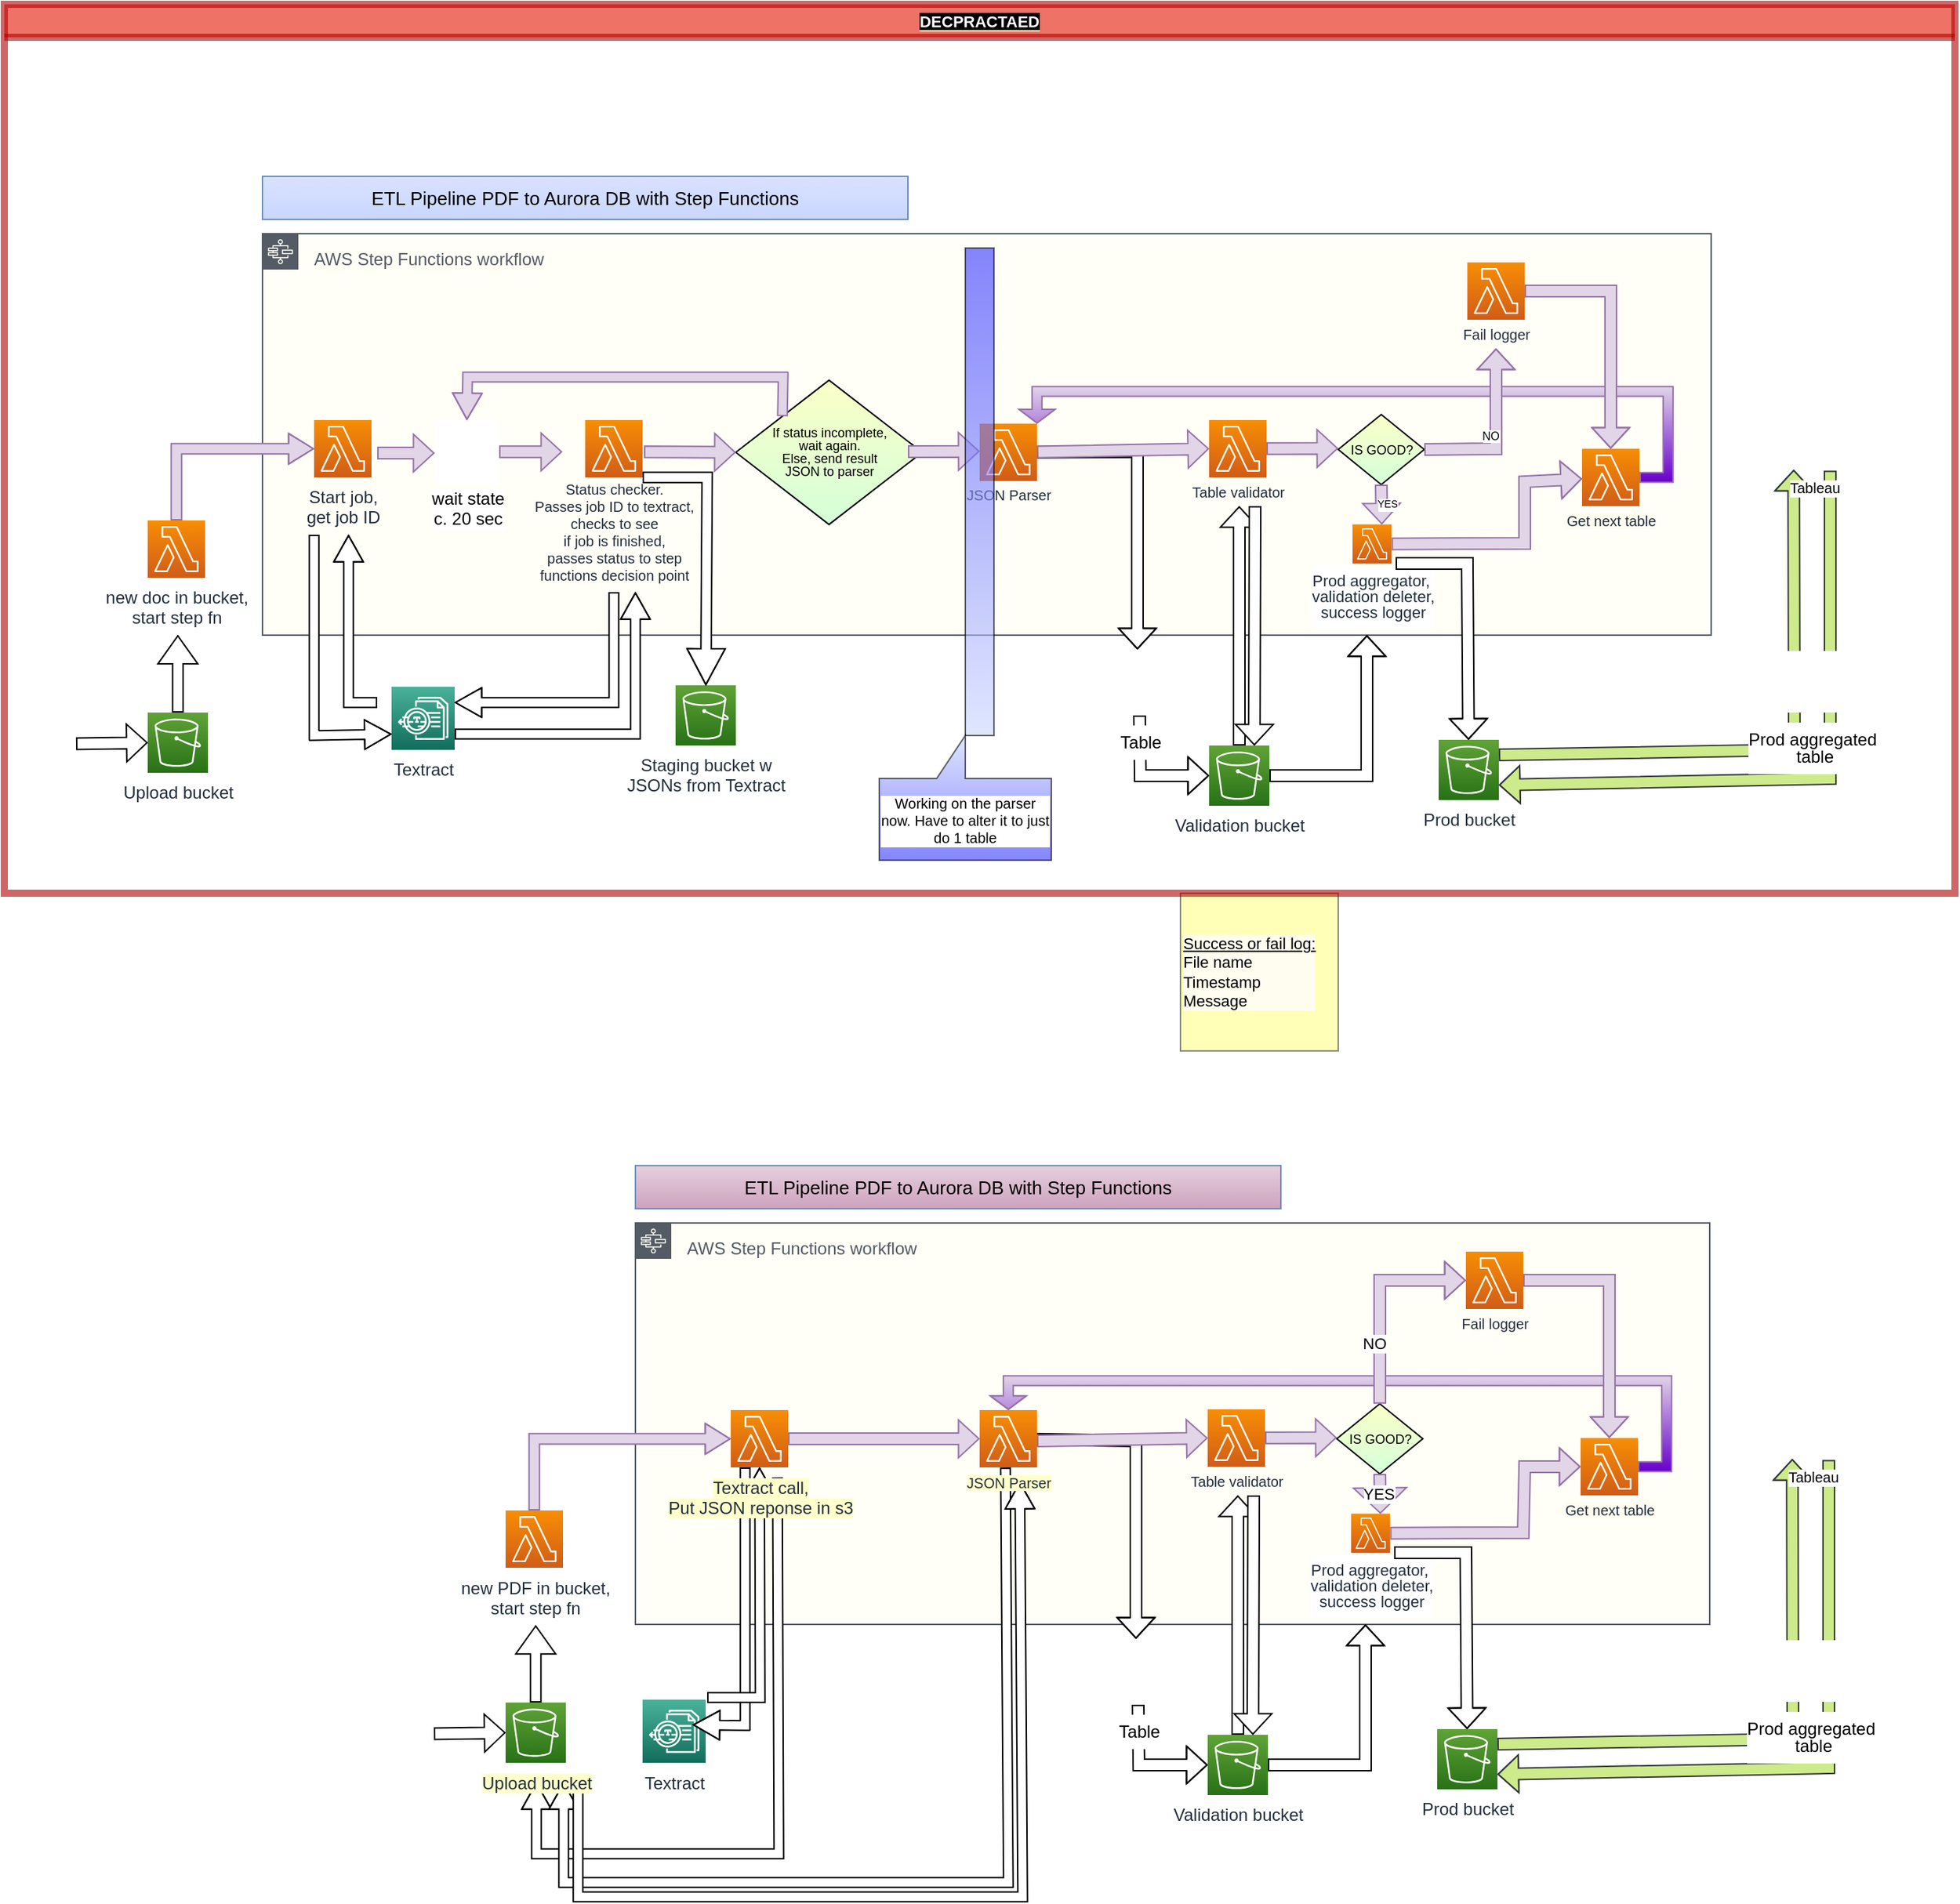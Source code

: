 <mxfile version="20.8.23" type="github">
  <diagram name="Page-1" id="TptWw6vDW5uZPmBL174k">
    <mxGraphModel dx="2688" dy="2278" grid="1" gridSize="10" guides="1" tooltips="1" connect="1" arrows="1" fold="1" page="1" pageScale="1" pageWidth="1100" pageHeight="850" math="0" shadow="0">
      <root>
        <mxCell id="0" />
        <mxCell id="1" parent="0" />
        <mxCell id="qApgE1zXyVd_ZcpVIJfP-34" value="" style="shape=flexArrow;endArrow=classic;html=1;rounded=0;endWidth=17.333;endSize=4.42;width=8;fillColor=#FFFFFF;entryX=0;entryY=0.5;entryDx=0;entryDy=0;entryPerimeter=0;exitX=0.5;exitY=1;exitDx=0;exitDy=0;" edge="1" parent="1" source="qApgE1zXyVd_ZcpVIJfP-31" target="qApgE1zXyVd_ZcpVIJfP-33">
          <mxGeometry width="50" height="50" relative="1" as="geometry">
            <mxPoint x="-370" y="420" as="sourcePoint" />
            <mxPoint x="-290" y="420" as="targetPoint" />
            <Array as="points">
              <mxPoint x="-278" y="408" />
            </Array>
          </mxGeometry>
        </mxCell>
        <mxCell id="N4o3uleHCLSNGaTehgyP-4" value="AWS Step Functions workflow" style="sketch=0;outlineConnect=0;gradientColor=none;html=1;whiteSpace=wrap;fontSize=12;fontStyle=0;shape=mxgraph.aws4.group;grIcon=mxgraph.aws4.group_aws_step_functions_workflow;strokeColor=#545B64;fillColor=#FFFEF7;verticalAlign=top;align=left;spacingLeft=30;fontColor=#545B64;dashed=0;gradientDirection=east;spacing=6;" parent="1" vertex="1">
          <mxGeometry x="-890" y="30" width="1010" height="280" as="geometry" />
        </mxCell>
        <mxCell id="N4o3uleHCLSNGaTehgyP-1" value="" style="shape=image;html=1;verticalAlign=top;verticalLabelPosition=bottom;labelBackgroundColor=#ffffff;imageAspect=0;aspect=fixed;image=https://cdn1.iconfinder.com/data/icons/bootstrap-vol-3/16/filetype-pdf-128.png;imageBackground=#FFFFFF;" parent="1" vertex="1">
          <mxGeometry x="-1060" y="366" width="40" height="40" as="geometry" />
        </mxCell>
        <mxCell id="N4o3uleHCLSNGaTehgyP-2" value="Upload bucket" style="sketch=0;points=[[0,0,0],[0.25,0,0],[0.5,0,0],[0.75,0,0],[1,0,0],[0,1,0],[0.25,1,0],[0.5,1,0],[0.75,1,0],[1,1,0],[0,0.25,0],[0,0.5,0],[0,0.75,0],[1,0.25,0],[1,0.5,0],[1,0.75,0]];outlineConnect=0;fontColor=#232F3E;gradientColor=#60A337;gradientDirection=north;fillColor=#277116;strokeColor=#ffffff;dashed=0;verticalLabelPosition=bottom;verticalAlign=top;align=center;html=1;fontSize=12;fontStyle=0;aspect=fixed;shape=mxgraph.aws4.resourceIcon;resIcon=mxgraph.aws4.s3;" parent="1" vertex="1">
          <mxGeometry x="-970" y="364" width="42" height="42" as="geometry" />
        </mxCell>
        <mxCell id="N4o3uleHCLSNGaTehgyP-3" value="new doc in bucket, &lt;br&gt;start step fn" style="sketch=0;points=[[0,0,0],[0.25,0,0],[0.5,0,0],[0.75,0,0],[1,0,0],[0,1,0],[0.25,1,0],[0.5,1,0],[0.75,1,0],[1,1,0],[0,0.25,0],[0,0.5,0],[0,0.75,0],[1,0.25,0],[1,0.5,0],[1,0.75,0]];outlineConnect=0;fontColor=#232F3E;gradientColor=#F78E04;gradientDirection=north;fillColor=#D05C17;strokeColor=#ffffff;dashed=0;verticalLabelPosition=bottom;verticalAlign=top;align=center;html=1;fontSize=12;fontStyle=0;aspect=fixed;shape=mxgraph.aws4.resourceIcon;resIcon=mxgraph.aws4.lambda;" parent="1" vertex="1">
          <mxGeometry x="-970" y="230" width="40" height="40" as="geometry" />
        </mxCell>
        <mxCell id="N4o3uleHCLSNGaTehgyP-5" value="Start job, &lt;br&gt;get job ID" style="sketch=0;points=[[0,0,0],[0.25,0,0],[0.5,0,0],[0.75,0,0],[1,0,0],[0,1,0],[0.25,1,0],[0.5,1,0],[0.75,1,0],[1,1,0],[0,0.25,0],[0,0.5,0],[0,0.75,0],[1,0.25,0],[1,0.5,0],[1,0.75,0]];outlineConnect=0;fontColor=#232F3E;gradientColor=#F78E04;gradientDirection=north;fillColor=#D05C17;strokeColor=#ffffff;dashed=0;verticalLabelPosition=bottom;verticalAlign=top;align=center;html=1;fontSize=12;fontStyle=0;aspect=fixed;shape=mxgraph.aws4.resourceIcon;resIcon=mxgraph.aws4.lambda;" parent="1" vertex="1">
          <mxGeometry x="-854" y="160" width="40" height="40" as="geometry" />
        </mxCell>
        <mxCell id="N4o3uleHCLSNGaTehgyP-6" value="Textract" style="sketch=0;points=[[0,0,0],[0.25,0,0],[0.5,0,0],[0.75,0,0],[1,0,0],[0,1,0],[0.25,1,0],[0.5,1,0],[0.75,1,0],[1,1,0],[0,0.25,0],[0,0.5,0],[0,0.75,0],[1,0.25,0],[1,0.5,0],[1,0.75,0]];outlineConnect=0;fontColor=#232F3E;gradientColor=#4AB29A;gradientDirection=north;fillColor=#116D5B;strokeColor=#ffffff;dashed=0;verticalLabelPosition=bottom;verticalAlign=top;align=center;html=1;fontSize=12;fontStyle=0;aspect=fixed;shape=mxgraph.aws4.resourceIcon;resIcon=mxgraph.aws4.textract;" parent="1" vertex="1">
          <mxGeometry x="-800" y="346" width="44" height="44" as="geometry" />
        </mxCell>
        <mxCell id="N4o3uleHCLSNGaTehgyP-8" value="" style="shape=flexArrow;endArrow=classic;html=1;rounded=0;width=7.333;endSize=6.186;exitX=0.5;exitY=0;exitDx=0;exitDy=0;exitPerimeter=0;endWidth=19.524;fillColor=#FFFFFF;" parent="1" source="N4o3uleHCLSNGaTehgyP-2" edge="1">
          <mxGeometry width="50" height="50" relative="1" as="geometry">
            <mxPoint x="-870" y="340" as="sourcePoint" />
            <mxPoint x="-949" y="310" as="targetPoint" />
          </mxGeometry>
        </mxCell>
        <mxCell id="N4o3uleHCLSNGaTehgyP-9" value="" style="shape=flexArrow;endArrow=classic;html=1;rounded=0;entryX=0;entryY=0.5;entryDx=0;entryDy=0;entryPerimeter=0;width=7.333;endSize=5.433;endWidth=13.111;fillColor=#e1d5e7;exitX=0.5;exitY=0;exitDx=0;exitDy=0;exitPerimeter=0;strokeColor=#9673a6;" parent="1" target="N4o3uleHCLSNGaTehgyP-5" edge="1" source="N4o3uleHCLSNGaTehgyP-3">
          <mxGeometry width="50" height="50" relative="1" as="geometry">
            <mxPoint x="-900" y="180" as="sourcePoint" />
            <mxPoint x="-910" y="230" as="targetPoint" />
            <Array as="points">
              <mxPoint x="-950" y="180" />
            </Array>
          </mxGeometry>
        </mxCell>
        <mxCell id="N4o3uleHCLSNGaTehgyP-12" value="Status checker.&lt;br&gt;Passes job ID to textract, &lt;br&gt;checks to see &lt;br&gt;if job is finished, &lt;br&gt;passes status to step &lt;br&gt;functions decision point" style="sketch=0;points=[[0,0,0],[0.25,0,0],[0.5,0,0],[0.75,0,0],[1,0,0],[0,1,0],[0.25,1,0],[0.5,1,0],[0.75,1,0],[1,1,0],[0,0.25,0],[0,0.5,0],[0,0.75,0],[1,0.25,0],[1,0.5,0],[1,0.75,0]];outlineConnect=0;fontColor=#232F3E;gradientColor=#F78E04;gradientDirection=north;fillColor=#D05C17;strokeColor=#ffffff;dashed=0;verticalLabelPosition=bottom;verticalAlign=top;align=center;fontSize=10;fontStyle=0;aspect=fixed;shape=mxgraph.aws4.resourceIcon;resIcon=mxgraph.aws4.lambda;html=1;spacing=-2;" parent="1" vertex="1">
          <mxGeometry x="-665" y="160" width="40" height="40" as="geometry" />
        </mxCell>
        <mxCell id="N4o3uleHCLSNGaTehgyP-13" value="wait state &lt;br&gt;c. 20 sec" style="shape=image;html=1;verticalAlign=top;verticalLabelPosition=bottom;labelBackgroundColor=#ffffff;imageAspect=0;aspect=fixed;image=https://cdn3.iconfinder.com/data/icons/webdesigncreative/free_icons_128x128_png/Wall-clock.png;imageBackground=#FFFFFF;spacing=-2;" parent="1" vertex="1">
          <mxGeometry x="-770" y="160" width="45" height="45" as="geometry" />
        </mxCell>
        <mxCell id="N4o3uleHCLSNGaTehgyP-15" value="" style="shape=flexArrow;endArrow=classic;html=1;rounded=0;entryX=0;entryY=0.5;entryDx=0;entryDy=0;entryPerimeter=0;endWidth=17.333;endSize=4.42;width=8;fillColor=#FFFFFF;" parent="1" source="N4o3uleHCLSNGaTehgyP-1" target="N4o3uleHCLSNGaTehgyP-2" edge="1">
          <mxGeometry width="50" height="50" relative="1" as="geometry">
            <mxPoint x="-757" y="356" as="sourcePoint" />
            <mxPoint x="-670" y="356" as="targetPoint" />
          </mxGeometry>
        </mxCell>
        <mxCell id="N4o3uleHCLSNGaTehgyP-17" value="" style="shape=flexArrow;endArrow=classic;html=1;rounded=0;endWidth=17.333;endSize=4.42;width=8;fillColor=#e1d5e7;strokeColor=#9673a6;" parent="1" edge="1">
          <mxGeometry width="50" height="50" relative="1" as="geometry">
            <mxPoint x="-810" y="183" as="sourcePoint" />
            <mxPoint x="-770" y="183" as="targetPoint" />
          </mxGeometry>
        </mxCell>
        <mxCell id="N4o3uleHCLSNGaTehgyP-19" value="" style="shape=flexArrow;endArrow=classic;html=1;rounded=0;entryX=1;entryY=0.25;entryDx=0;entryDy=0;entryPerimeter=0;endWidth=12.889;endSize=5.773;width=6.667;fillColor=#FFFFFF;" parent="1" target="N4o3uleHCLSNGaTehgyP-6" edge="1">
          <mxGeometry width="50" height="50" relative="1" as="geometry">
            <mxPoint x="-645" y="280" as="sourcePoint" />
            <mxPoint x="-666" y="364" as="targetPoint" />
            <Array as="points">
              <mxPoint x="-645" y="357" />
            </Array>
          </mxGeometry>
        </mxCell>
        <mxCell id="N4o3uleHCLSNGaTehgyP-21" value="" style="shape=flexArrow;endArrow=classic;html=1;rounded=0;endWidth=17.333;endSize=4.42;width=8;fillColor=#e1d5e7;strokeColor=#9673a6;" parent="1" edge="1">
          <mxGeometry width="50" height="50" relative="1" as="geometry">
            <mxPoint x="-725" y="182.17" as="sourcePoint" />
            <mxPoint x="-681" y="182.17" as="targetPoint" />
          </mxGeometry>
        </mxCell>
        <mxCell id="N4o3uleHCLSNGaTehgyP-22" value="&lt;p style=&quot;line-height: 100%; font-size: 9px;&quot;&gt;&lt;font style=&quot;font-size: 9px;&quot;&gt;If status incomplete, &lt;br&gt;wait again.&lt;br&gt;Else, send result &lt;br&gt;JSON to parser&lt;br&gt;&lt;/font&gt;&lt;/p&gt;" style="shape=rhombus;html=1;dashed=0;whitespace=wrap;perimeter=rhombusPerimeter;gradientColor=#D4FFD9;fillColor=#FBFFC7;" parent="1" vertex="1">
          <mxGeometry x="-560" y="132.18" width="130" height="100.63" as="geometry" />
        </mxCell>
        <mxCell id="N4o3uleHCLSNGaTehgyP-23" value="" style="shape=flexArrow;endArrow=classic;html=1;rounded=0;endWidth=17.333;endSize=4.42;width=8;entryX=0;entryY=0.5;entryDx=0;entryDy=0;fillColor=#e1d5e7;strokeColor=#9673a6;" parent="1" target="N4o3uleHCLSNGaTehgyP-22" edge="1">
          <mxGeometry width="50" height="50" relative="1" as="geometry">
            <mxPoint x="-624" y="182.17" as="sourcePoint" />
            <mxPoint x="-590" y="182" as="targetPoint" />
          </mxGeometry>
        </mxCell>
        <mxCell id="N4o3uleHCLSNGaTehgyP-24" value="" style="shape=flexArrow;endArrow=classic;html=1;rounded=0;endWidth=12.889;endSize=5.773;width=6.667;fillColor=#FFFFFF;exitX=1;exitY=0.75;exitDx=0;exitDy=0;exitPerimeter=0;" parent="1" source="N4o3uleHCLSNGaTehgyP-6" edge="1">
          <mxGeometry width="50" height="50" relative="1" as="geometry">
            <mxPoint x="-569" y="338" as="sourcePoint" />
            <mxPoint x="-630" y="280" as="targetPoint" />
            <Array as="points">
              <mxPoint x="-630" y="379" />
            </Array>
          </mxGeometry>
        </mxCell>
        <mxCell id="N4o3uleHCLSNGaTehgyP-25" value="" style="shape=flexArrow;endArrow=classic;html=1;rounded=0;endWidth=12.889;endSize=5.773;width=6.667;fillColor=#e1d5e7;exitX=0;exitY=0;exitDx=0;exitDy=0;entryX=0.5;entryY=0;entryDx=0;entryDy=0;strokeColor=#9673a6;" parent="1" source="N4o3uleHCLSNGaTehgyP-22" target="N4o3uleHCLSNGaTehgyP-13" edge="1">
          <mxGeometry width="50" height="50" relative="1" as="geometry">
            <mxPoint x="-746" y="389" as="sourcePoint" />
            <mxPoint x="-620" y="290" as="targetPoint" />
            <Array as="points">
              <mxPoint x="-527" y="130" />
              <mxPoint x="-747" y="130" />
            </Array>
          </mxGeometry>
        </mxCell>
        <mxCell id="qApgE1zXyVd_ZcpVIJfP-2" value="&lt;p style=&quot;line-height: 80%;&quot;&gt;&lt;span style=&quot;font-size: 10px;&quot;&gt;JSON Parser&lt;/span&gt;&lt;/p&gt;" style="sketch=0;points=[[0,0,0],[0.25,0,0],[0.5,0,0],[0.75,0,0],[1,0,0],[0,1,0],[0.25,1,0],[0.5,1,0],[0.75,1,0],[1,1,0],[0,0.25,0],[0,0.5,0],[0,0.75,0],[1,0.25,0],[1,0.5,0],[1,0.75,0]];outlineConnect=0;fontColor=#232F3E;gradientColor=#F78E04;gradientDirection=north;fillColor=#D05C17;strokeColor=#ffffff;dashed=0;verticalLabelPosition=bottom;verticalAlign=top;align=center;html=1;fontSize=12;fontStyle=0;aspect=fixed;shape=mxgraph.aws4.resourceIcon;resIcon=mxgraph.aws4.lambda;spacing=-11;" vertex="1" parent="1">
          <mxGeometry x="-390" y="162.49" width="40" height="40" as="geometry" />
        </mxCell>
        <mxCell id="qApgE1zXyVd_ZcpVIJfP-5" value="Staging bucket w&lt;br&gt;JSONs from Textract" style="sketch=0;points=[[0,0,0],[0.25,0,0],[0.5,0,0],[0.75,0,0],[1,0,0],[0,1,0],[0.25,1,0],[0.5,1,0],[0.75,1,0],[1,1,0],[0,0.25,0],[0,0.5,0],[0,0.75,0],[1,0.25,0],[1,0.5,0],[1,0.75,0]];outlineConnect=0;fontColor=#232F3E;gradientColor=#60A337;gradientDirection=north;fillColor=#277116;strokeColor=#ffffff;dashed=0;verticalLabelPosition=bottom;verticalAlign=top;align=center;html=1;fontSize=12;fontStyle=0;aspect=fixed;shape=mxgraph.aws4.resourceIcon;resIcon=mxgraph.aws4.s3;" vertex="1" parent="1">
          <mxGeometry x="-602" y="345" width="42" height="42" as="geometry" />
        </mxCell>
        <mxCell id="qApgE1zXyVd_ZcpVIJfP-10" value="" style="shape=flexArrow;endArrow=classic;html=1;rounded=0;endWidth=17.333;endSize=4.42;width=8;fillColor=#FFFFFF;" edge="1" parent="1" source="qApgE1zXyVd_ZcpVIJfP-2">
          <mxGeometry width="50" height="50" relative="1" as="geometry">
            <mxPoint x="-260" y="180" as="sourcePoint" />
            <mxPoint x="-280" y="320" as="targetPoint" />
            <Array as="points">
              <mxPoint x="-280" y="182" />
            </Array>
          </mxGeometry>
        </mxCell>
        <mxCell id="qApgE1zXyVd_ZcpVIJfP-13" value="" style="shape=flexArrow;endArrow=classic;html=1;rounded=0;entryX=0;entryY=0.75;entryDx=0;entryDy=0;entryPerimeter=0;endWidth=12.889;endSize=5.773;width=6.667;fillColor=#FFFFFF;" edge="1" parent="1" target="N4o3uleHCLSNGaTehgyP-6">
          <mxGeometry width="50" height="50" relative="1" as="geometry">
            <mxPoint x="-854" y="240" as="sourcePoint" />
            <mxPoint x="-722.5" y="317" as="targetPoint" />
            <Array as="points">
              <mxPoint x="-854" y="380" />
            </Array>
          </mxGeometry>
        </mxCell>
        <mxCell id="qApgE1zXyVd_ZcpVIJfP-14" value="" style="shape=flexArrow;endArrow=classic;html=1;rounded=0;endWidth=12.889;endSize=5.773;width=6.667;fillColor=#FFFFFF;" edge="1" parent="1">
          <mxGeometry width="50" height="50" relative="1" as="geometry">
            <mxPoint x="-810" y="357" as="sourcePoint" />
            <mxPoint x="-830" y="240" as="targetPoint" />
            <Array as="points">
              <mxPoint x="-830" y="357" />
            </Array>
          </mxGeometry>
        </mxCell>
        <mxCell id="qApgE1zXyVd_ZcpVIJfP-15" value="&lt;font style=&quot;font-size: 13px;&quot;&gt;ETL Pipeline PDF to Aurora DB with Step Functions&lt;/font&gt;" style="rounded=0;whiteSpace=wrap;html=1;fontSize=10;fillColor=#D9E2FF;gradientDirection=south;fontFamily=Helvetica;strokeColor=#6c8ebf;align=center;gradientColor=#C9D6FF;" vertex="1" parent="1">
          <mxGeometry x="-890" y="-10" width="450" height="30" as="geometry" />
        </mxCell>
        <mxCell id="qApgE1zXyVd_ZcpVIJfP-16" value="" style="shape=flexArrow;endArrow=classic;html=1;rounded=0;fontFamily=Helvetica;fontSize=13;fillColor=#FFFFFF;exitX=1;exitY=1;exitDx=0;exitDy=0;exitPerimeter=0;endWidth=18.4;endSize=8.008;width=7.2;" edge="1" parent="1" source="N4o3uleHCLSNGaTehgyP-12" target="qApgE1zXyVd_ZcpVIJfP-5">
          <mxGeometry width="50" height="50" relative="1" as="geometry">
            <mxPoint x="-450" y="282.81" as="sourcePoint" />
            <mxPoint x="-400" y="232.81" as="targetPoint" />
            <Array as="points">
              <mxPoint x="-580" y="200" />
            </Array>
          </mxGeometry>
        </mxCell>
        <mxCell id="qApgE1zXyVd_ZcpVIJfP-17" value="" style="shape=flexArrow;endArrow=classic;html=1;rounded=0;endWidth=17.333;endSize=4.42;width=8;fillColor=#e1d5e7;strokeColor=#9673a6;" edge="1" parent="1">
          <mxGeometry width="50" height="50" relative="1" as="geometry">
            <mxPoint x="-440" y="181.96" as="sourcePoint" />
            <mxPoint x="-390" y="181.79" as="targetPoint" />
          </mxGeometry>
        </mxCell>
        <mxCell id="qApgE1zXyVd_ZcpVIJfP-31" value="&lt;p style=&quot;line-height: 0%;&quot;&gt;Table&lt;/p&gt;" style="shape=image;html=1;verticalAlign=top;verticalLabelPosition=bottom;labelBackgroundColor=#ffffff;imageAspect=0;aspect=fixed;image=https://cdn1.iconfinder.com/data/icons/bootstrap-vol-3/16/filetype-csv-128.png;fontFamily=Helvetica;fontSize=12;fillColor=#D9E2FF;gradientColor=#C9D6FF;gradientDirection=south;" vertex="1" parent="1">
          <mxGeometry x="-300" y="323" width="43" height="43" as="geometry" />
        </mxCell>
        <mxCell id="qApgE1zXyVd_ZcpVIJfP-32" value="" style="shape=flexArrow;endArrow=classic;html=1;rounded=0;endWidth=17.333;endSize=4.42;width=8;fillColor=#e1d5e7;entryX=0;entryY=0.5;entryDx=0;entryDy=0;entryPerimeter=0;strokeColor=#9673a6;" edge="1" parent="1" target="qApgE1zXyVd_ZcpVIJfP-35">
          <mxGeometry width="50" height="50" relative="1" as="geometry">
            <mxPoint x="-350" y="182.2" as="sourcePoint" />
            <mxPoint x="-240" y="182" as="targetPoint" />
          </mxGeometry>
        </mxCell>
        <mxCell id="qApgE1zXyVd_ZcpVIJfP-33" value="Validation bucket" style="sketch=0;points=[[0,0,0],[0.25,0,0],[0.5,0,0],[0.75,0,0],[1,0,0],[0,1,0],[0.25,1,0],[0.5,1,0],[0.75,1,0],[1,1,0],[0,0.25,0],[0,0.5,0],[0,0.75,0],[1,0.25,0],[1,0.5,0],[1,0.75,0]];outlineConnect=0;fontColor=#232F3E;gradientColor=#60A337;gradientDirection=north;fillColor=#277116;strokeColor=#ffffff;dashed=0;verticalLabelPosition=bottom;verticalAlign=top;align=center;html=1;fontSize=12;fontStyle=0;aspect=fixed;shape=mxgraph.aws4.resourceIcon;resIcon=mxgraph.aws4.s3;" vertex="1" parent="1">
          <mxGeometry x="-230" y="387" width="42" height="42" as="geometry" />
        </mxCell>
        <mxCell id="qApgE1zXyVd_ZcpVIJfP-35" value="&lt;p style=&quot;line-height: 80%;&quot;&gt;&lt;span style=&quot;font-size: 10px;&quot;&gt;Table validator&lt;/span&gt;&lt;/p&gt;" style="sketch=0;points=[[0,0,0],[0.25,0,0],[0.5,0,0],[0.75,0,0],[1,0,0],[0,1,0],[0.25,1,0],[0.5,1,0],[0.75,1,0],[1,1,0],[0,0.25,0],[0,0.5,0],[0,0.75,0],[1,0.25,0],[1,0.5,0],[1,0.75,0]];outlineConnect=0;fontColor=#232F3E;gradientColor=#F78E04;gradientDirection=north;fillColor=#D05C17;strokeColor=#ffffff;dashed=0;verticalLabelPosition=bottom;verticalAlign=top;align=center;html=1;fontSize=12;fontStyle=0;aspect=fixed;shape=mxgraph.aws4.resourceIcon;resIcon=mxgraph.aws4.lambda;spacing=-11;" vertex="1" parent="1">
          <mxGeometry x="-230" y="160" width="40" height="40" as="geometry" />
        </mxCell>
        <mxCell id="qApgE1zXyVd_ZcpVIJfP-36" value="" style="shape=flexArrow;endArrow=classic;html=1;rounded=0;endWidth=17.333;endSize=4.42;width=8;fillColor=#FFFFFF;exitX=0.5;exitY=0;exitDx=0;exitDy=0;exitPerimeter=0;" edge="1" parent="1" source="qApgE1zXyVd_ZcpVIJfP-33">
          <mxGeometry width="50" height="50" relative="1" as="geometry">
            <mxPoint x="-130" y="360" as="sourcePoint" />
            <mxPoint x="-209" y="220" as="targetPoint" />
          </mxGeometry>
        </mxCell>
        <mxCell id="qApgE1zXyVd_ZcpVIJfP-37" value="&lt;p style=&quot;line-height: 100%; font-size: 9px;&quot;&gt;&lt;font style=&quot;font-size: 9px;&quot;&gt;IS GOOD?&lt;/font&gt;&lt;/p&gt;" style="shape=rhombus;html=1;dashed=0;whitespace=wrap;perimeter=rhombusPerimeter;gradientColor=#D4FFD9;fillColor=#FBFFC7;" vertex="1" parent="1">
          <mxGeometry x="-140" y="156.09" width="60" height="48.91" as="geometry" />
        </mxCell>
        <mxCell id="qApgE1zXyVd_ZcpVIJfP-38" value="" style="shape=flexArrow;endArrow=classic;html=1;rounded=0;endWidth=17.333;endSize=4.42;width=8;fillColor=#e1d5e7;strokeColor=#9673a6;" edge="1" parent="1">
          <mxGeometry width="50" height="50" relative="1" as="geometry">
            <mxPoint x="-190" y="179.88" as="sourcePoint" />
            <mxPoint x="-140" y="179.71" as="targetPoint" />
          </mxGeometry>
        </mxCell>
        <mxCell id="qApgE1zXyVd_ZcpVIJfP-39" value="Prod bucket" style="sketch=0;points=[[0,0,0],[0.25,0,0],[0.5,0,0],[0.75,0,0],[1,0,0],[0,1,0],[0.25,1,0],[0.5,1,0],[0.75,1,0],[1,1,0],[0,0.25,0],[0,0.5,0],[0,0.75,0],[1,0.25,0],[1,0.5,0],[1,0.75,0]];outlineConnect=0;fontColor=#232F3E;gradientColor=#60A337;gradientDirection=north;fillColor=#277116;strokeColor=#ffffff;dashed=0;verticalLabelPosition=bottom;verticalAlign=top;align=center;html=1;fontSize=12;fontStyle=0;aspect=fixed;shape=mxgraph.aws4.resourceIcon;resIcon=mxgraph.aws4.s3;" vertex="1" parent="1">
          <mxGeometry x="-70" y="383" width="42" height="42" as="geometry" />
        </mxCell>
        <mxCell id="qApgE1zXyVd_ZcpVIJfP-45" value="&lt;p style=&quot;line-height: 80%;&quot;&gt;&lt;span style=&quot;font-size: 10px;&quot;&gt;Fail logger&lt;/span&gt;&lt;/p&gt;" style="sketch=0;points=[[0,0,0],[0.25,0,0],[0.5,0,0],[0.75,0,0],[1,0,0],[0,1,0],[0.25,1,0],[0.5,1,0],[0.75,1,0],[1,1,0],[0,0.25,0],[0,0.5,0],[0,0.75,0],[1,0.25,0],[1,0.5,0],[1,0.75,0]];outlineConnect=0;fontColor=#232F3E;gradientColor=#F78E04;gradientDirection=north;fillColor=#D05C17;strokeColor=#ffffff;dashed=0;verticalLabelPosition=bottom;verticalAlign=top;align=center;html=1;fontSize=12;fontStyle=0;aspect=fixed;shape=mxgraph.aws4.resourceIcon;resIcon=mxgraph.aws4.lambda;spacing=-11;" vertex="1" parent="1">
          <mxGeometry x="-50" y="50" width="40" height="40" as="geometry" />
        </mxCell>
        <mxCell id="qApgE1zXyVd_ZcpVIJfP-46" value="" style="shape=flexArrow;endArrow=classic;html=1;rounded=0;endWidth=17.333;endSize=4.42;width=8;fillColor=#FFFFFF;entryX=0.75;entryY=0;entryDx=0;entryDy=0;entryPerimeter=0;" edge="1" parent="1" target="qApgE1zXyVd_ZcpVIJfP-33">
          <mxGeometry width="50" height="50" relative="1" as="geometry">
            <mxPoint x="-198" y="220" as="sourcePoint" />
            <mxPoint x="-170" y="220" as="targetPoint" />
          </mxGeometry>
        </mxCell>
        <mxCell id="qApgE1zXyVd_ZcpVIJfP-48" value="" style="shape=flexArrow;endArrow=classic;html=1;rounded=0;endWidth=17.333;endSize=4.42;width=8;fillColor=#FFFFFF;exitX=1;exitY=0.5;exitDx=0;exitDy=0;exitPerimeter=0;" edge="1" parent="1" source="qApgE1zXyVd_ZcpVIJfP-33">
          <mxGeometry width="50" height="50" relative="1" as="geometry">
            <mxPoint x="-115.79" y="429" as="sourcePoint" />
            <mxPoint x="-120" y="310" as="targetPoint" />
            <Array as="points">
              <mxPoint x="-120" y="408" />
            </Array>
          </mxGeometry>
        </mxCell>
        <mxCell id="qApgE1zXyVd_ZcpVIJfP-43" value="&lt;p style=&quot;line-height: 0%; font-size: 11px;&quot;&gt;&lt;font style=&quot;font-size: 11px;&quot;&gt;Prod aggregator,&amp;nbsp;&lt;/font&gt;&lt;/p&gt;&lt;p style=&quot;line-height: 0%; font-size: 11px;&quot;&gt;&lt;font style=&quot;font-size: 11px;&quot;&gt;validation deleter,&lt;/font&gt;&lt;/p&gt;&lt;p style=&quot;line-height: 0%; font-size: 11px;&quot;&gt;&lt;font style=&quot;font-size: 11px;&quot;&gt;success logger&lt;/font&gt;&lt;/p&gt;" style="sketch=0;points=[[0,0,0],[0.25,0,0],[0.5,0,0],[0.75,0,0],[1,0,0],[0,1,0],[0.25,1,0],[0.5,1,0],[0.75,1,0],[1,1,0],[0,0.25,0],[0,0.5,0],[0,0.75,0],[1,0.25,0],[1,0.5,0],[1,0.75,0]];outlineConnect=0;fontColor=#232F3E;gradientColor=#F78E04;gradientDirection=north;fillColor=#D05C17;strokeColor=#ffffff;dashed=0;verticalLabelPosition=bottom;verticalAlign=top;align=center;html=1;fontSize=12;fontStyle=0;aspect=fixed;shape=mxgraph.aws4.resourceIcon;resIcon=mxgraph.aws4.lambda;spacing=-4;labelBackgroundColor=default;" vertex="1" parent="1">
          <mxGeometry x="-130" y="232.81" width="27.19" height="27.19" as="geometry" />
        </mxCell>
        <mxCell id="qApgE1zXyVd_ZcpVIJfP-53" value="" style="shape=flexArrow;endArrow=classic;html=1;rounded=0;endWidth=17.333;endSize=4.42;width=8;fillColor=#e1d5e7;exitX=0.5;exitY=1;exitDx=0;exitDy=0;entryX=0.75;entryY=0;entryDx=0;entryDy=0;entryPerimeter=0;strokeColor=#9673a6;" edge="1" parent="1" source="qApgE1zXyVd_ZcpVIJfP-37" target="qApgE1zXyVd_ZcpVIJfP-43">
          <mxGeometry width="50" height="50" relative="1" as="geometry">
            <mxPoint x="-60" y="199.88" as="sourcePoint" />
            <mxPoint x="-10" y="199.71" as="targetPoint" />
          </mxGeometry>
        </mxCell>
        <mxCell id="qApgE1zXyVd_ZcpVIJfP-54" value="YES" style="edgeLabel;html=1;align=center;verticalAlign=middle;resizable=0;points=[];fontSize=7;fontFamily=Helvetica;" vertex="1" connectable="0" parent="qApgE1zXyVd_ZcpVIJfP-53">
          <mxGeometry x="-0.011" y="4" relative="1" as="geometry">
            <mxPoint as="offset" />
          </mxGeometry>
        </mxCell>
        <mxCell id="qApgE1zXyVd_ZcpVIJfP-62" value="" style="group;" vertex="1" connectable="0" parent="1">
          <mxGeometry x="-460" y="40" width="120" height="427" as="geometry" />
        </mxCell>
        <mxCell id="qApgE1zXyVd_ZcpVIJfP-57" value="" style="rounded=0;whiteSpace=wrap;html=1;labelBackgroundColor=#FFFFFF;fontFamily=Helvetica;fontSize=5;fillColor=#3333FF;gradientColor=#C9D6FF;gradientDirection=south;opacity=60;direction=east;" vertex="1" parent="qApgE1zXyVd_ZcpVIJfP-62">
          <mxGeometry x="60" width="20" height="340" as="geometry" />
        </mxCell>
        <mxCell id="qApgE1zXyVd_ZcpVIJfP-61" value="&lt;font style=&quot;font-size: 10px;&quot;&gt;Working on the parser now. Have to alter it to just do 1 table&lt;/font&gt;" style="shape=callout;whiteSpace=wrap;html=1;perimeter=calloutPerimeter;labelBackgroundColor=#FFFFFF;fontFamily=Helvetica;fontSize=5;fillColor=#3333FF;gradientColor=#C9D6FF;gradientDirection=south;opacity=60;direction=west;" vertex="1" parent="qApgE1zXyVd_ZcpVIJfP-62">
          <mxGeometry y="340" width="120" height="87" as="geometry" />
        </mxCell>
        <mxCell id="qApgE1zXyVd_ZcpVIJfP-65" value="" style="shape=image;html=1;verticalAlign=top;verticalLabelPosition=bottom;labelBackgroundColor=#ffffff;imageAspect=0;aspect=fixed;image=https://cdn2.iconfinder.com/data/icons/halloween-free-1/64/01_halloween-costume-suit-devil-128.png;fontFamily=Helvetica;fontSize=11;fillColor=#3333FF;gradientColor=#C9D6FF;gradientDirection=south;opacity=60;" vertex="1" parent="1">
          <mxGeometry x="-363.91" y="220" width="23.91" height="23.91" as="geometry" />
        </mxCell>
        <mxCell id="qApgE1zXyVd_ZcpVIJfP-66" value="" style="shape=flexArrow;endArrow=classic;html=1;rounded=0;endWidth=17.333;endSize=4.42;width=8;fillColor=#e1d5e7;strokeColor=#9673a6;" edge="1" parent="1" source="qApgE1zXyVd_ZcpVIJfP-43" target="qApgE1zXyVd_ZcpVIJfP-67">
          <mxGeometry width="50" height="50" relative="1" as="geometry">
            <mxPoint x="-50" y="230.17" as="sourcePoint" />
            <mxPoint y="230" as="targetPoint" />
            <Array as="points">
              <mxPoint x="-10" y="246" />
              <mxPoint x="-10" y="203" />
            </Array>
          </mxGeometry>
        </mxCell>
        <mxCell id="qApgE1zXyVd_ZcpVIJfP-67" value="&lt;p style=&quot;line-height: 80%;&quot;&gt;&lt;span style=&quot;font-size: 10px; background-color: rgb(255, 252, 240);&quot;&gt;Get next table&lt;/span&gt;&lt;/p&gt;" style="sketch=0;points=[[0,0,0],[0.25,0,0],[0.5,0,0],[0.75,0,0],[1,0,0],[0,1,0],[0.25,1,0],[0.5,1,0],[0.75,1,0],[1,1,0],[0,0.25,0],[0,0.5,0],[0,0.75,0],[1,0.25,0],[1,0.5,0],[1,0.75,0]];outlineConnect=0;fontColor=#232F3E;gradientColor=#F78E04;gradientDirection=north;fillColor=#D05C17;strokeColor=#ffffff;dashed=0;verticalLabelPosition=bottom;verticalAlign=top;align=center;html=1;fontSize=12;fontStyle=0;aspect=fixed;shape=mxgraph.aws4.resourceIcon;resIcon=mxgraph.aws4.lambda;spacing=-11;" vertex="1" parent="1">
          <mxGeometry x="30" y="180" width="40" height="40" as="geometry" />
        </mxCell>
        <mxCell id="qApgE1zXyVd_ZcpVIJfP-68" value="" style="shape=flexArrow;endArrow=classic;html=1;rounded=0;endWidth=17.333;endSize=2.829;width=6.857;fillColor=#e1d5e7;strokeColor=#9673a6;exitX=1;exitY=0.5;exitDx=0;exitDy=0;exitPerimeter=0;entryX=1;entryY=0;entryDx=0;entryDy=0;entryPerimeter=0;gradientColor=#6600CC;" edge="1" parent="1" source="qApgE1zXyVd_ZcpVIJfP-67" target="qApgE1zXyVd_ZcpVIJfP-2">
          <mxGeometry width="50" height="50" relative="1" as="geometry">
            <mxPoint x="40" y="211" as="sourcePoint" />
            <mxPoint x="-93" y="256" as="targetPoint" />
            <Array as="points">
              <mxPoint x="90" y="200" />
              <mxPoint x="90" y="140" />
              <mxPoint x="-80" y="140" />
              <mxPoint x="-350" y="140" />
            </Array>
          </mxGeometry>
        </mxCell>
        <mxCell id="qApgE1zXyVd_ZcpVIJfP-55" value="" style="shape=flexArrow;endArrow=classic;html=1;rounded=0;endWidth=17.333;endSize=4.42;width=8;fillColor=#e1d5e7;exitX=1;exitY=0.5;exitDx=0;exitDy=0;strokeColor=#9673a6;" edge="1" parent="1" source="qApgE1zXyVd_ZcpVIJfP-37">
          <mxGeometry width="50" height="50" relative="1" as="geometry">
            <mxPoint x="-70" y="180" as="sourcePoint" />
            <mxPoint x="-30" y="110" as="targetPoint" />
            <Array as="points">
              <mxPoint x="-30" y="180" />
            </Array>
          </mxGeometry>
        </mxCell>
        <mxCell id="qApgE1zXyVd_ZcpVIJfP-56" value="NO" style="edgeLabel;html=1;align=center;verticalAlign=middle;resizable=0;points=[];fontSize=8;fontFamily=Helvetica;" vertex="1" connectable="0" parent="qApgE1zXyVd_ZcpVIJfP-55">
          <mxGeometry x="-0.011" y="4" relative="1" as="geometry">
            <mxPoint as="offset" />
          </mxGeometry>
        </mxCell>
        <mxCell id="qApgE1zXyVd_ZcpVIJfP-42" value="" style="shape=flexArrow;endArrow=classic;html=1;rounded=0;endWidth=17.333;endSize=4.42;width=8;fillColor=#FFFFFF;" edge="1" parent="1" target="qApgE1zXyVd_ZcpVIJfP-39">
          <mxGeometry width="50" height="50" relative="1" as="geometry">
            <mxPoint x="-100" y="260" as="sourcePoint" />
            <mxPoint x="-39.29" y="387" as="targetPoint" />
            <Array as="points">
              <mxPoint x="-50" y="260" />
            </Array>
          </mxGeometry>
        </mxCell>
        <mxCell id="qApgE1zXyVd_ZcpVIJfP-71" value="" style="shape=flexArrow;endArrow=classic;html=1;rounded=0;endWidth=17.333;endSize=4.42;width=8;fillColor=#cdeb8b;exitX=1;exitY=0.25;exitDx=0;exitDy=0;exitPerimeter=0;entryX=0.172;entryY=0.985;entryDx=0;entryDy=0;entryPerimeter=0;strokeColor=#36393d;" edge="1" parent="1" source="qApgE1zXyVd_ZcpVIJfP-39" target="qApgE1zXyVd_ZcpVIJfP-28">
          <mxGeometry width="50" height="50" relative="1" as="geometry">
            <mxPoint x="90" y="358" as="sourcePoint" />
            <mxPoint x="158" y="260" as="targetPoint" />
            <Array as="points">
              <mxPoint x="178" y="390" />
            </Array>
          </mxGeometry>
        </mxCell>
        <mxCell id="qApgE1zXyVd_ZcpVIJfP-72" value="" style="shape=flexArrow;endArrow=classic;html=1;rounded=0;endWidth=17.333;endSize=4.42;width=8;fillColor=#cdeb8b;exitX=0.75;exitY=1;exitDx=0;exitDy=0;entryX=1;entryY=0.75;entryDx=0;entryDy=0;entryPerimeter=0;strokeColor=#36393d;" edge="1" parent="1" source="qApgE1zXyVd_ZcpVIJfP-28" target="qApgE1zXyVd_ZcpVIJfP-39">
          <mxGeometry width="50" height="50" relative="1" as="geometry">
            <mxPoint x="198" y="295.5" as="sourcePoint" />
            <mxPoint x="130" y="393.5" as="targetPoint" />
            <Array as="points">
              <mxPoint x="203" y="410" />
            </Array>
          </mxGeometry>
        </mxCell>
        <mxCell id="qApgE1zXyVd_ZcpVIJfP-28" value="Tableau" style="shape=image;html=1;verticalAlign=top;verticalLabelPosition=bottom;labelBackgroundColor=#ffffff;imageAspect=0;aspect=fixed;image=https://cdn1.iconfinder.com/data/icons/ionicons-fill-vol-2/512/logo-tableau-128.png;fontFamily=Helvetica;fontSize=10;fillColor=#D9E2FF;gradientColor=#C9D6FF;gradientDirection=south;" vertex="1" parent="1">
          <mxGeometry x="170" y="151.25" width="44" height="44" as="geometry" />
        </mxCell>
        <mxCell id="qApgE1zXyVd_ZcpVIJfP-73" value="&lt;p style=&quot;line-height: 0%;&quot;&gt;Prod aggregated&amp;nbsp;&lt;/p&gt;&lt;p style=&quot;line-height: 0%;&quot;&gt;table&lt;/p&gt;" style="shape=image;html=1;verticalAlign=top;verticalLabelPosition=bottom;labelBackgroundColor=#ffffff;imageAspect=0;aspect=fixed;image=https://cdn1.iconfinder.com/data/icons/bootstrap-vol-3/16/filetype-csv-128.png;fontFamily=Helvetica;fontSize=12;fillColor=#D9E2FF;gradientColor=#C9D6FF;gradientDirection=south;imageBackground=default;" vertex="1" parent="1">
          <mxGeometry x="170" y="321" width="43" height="43" as="geometry" />
        </mxCell>
        <mxCell id="qApgE1zXyVd_ZcpVIJfP-77" value="" style="shape=flexArrow;endArrow=classic;html=1;rounded=0;endWidth=17.333;endSize=4.42;width=8;fillColor=#e1d5e7;strokeColor=#9673a6;exitX=1;exitY=0.5;exitDx=0;exitDy=0;exitPerimeter=0;entryX=0.5;entryY=0;entryDx=0;entryDy=0;entryPerimeter=0;" edge="1" parent="1" source="qApgE1zXyVd_ZcpVIJfP-45" target="qApgE1zXyVd_ZcpVIJfP-67">
          <mxGeometry width="50" height="50" relative="1" as="geometry">
            <mxPoint x="-180" y="189.88" as="sourcePoint" />
            <mxPoint x="-130" y="189.71" as="targetPoint" />
            <Array as="points">
              <mxPoint x="50" y="70" />
            </Array>
          </mxGeometry>
        </mxCell>
        <mxCell id="qApgE1zXyVd_ZcpVIJfP-79" value="&lt;u&gt;Success or fail log:&lt;br&gt;&lt;/u&gt;File name&lt;br&gt;Timestamp&lt;br&gt;Message" style="whiteSpace=wrap;html=1;aspect=fixed;labelBackgroundColor=#FFFCF0;fontFamily=Helvetica;fontSize=11;fillColor=#ffff88;gradientDirection=south;opacity=60;strokeColor=#36393d;align=left;" vertex="1" parent="1">
          <mxGeometry x="-250" y="490" width="110" height="110" as="geometry" />
        </mxCell>
        <mxCell id="qApgE1zXyVd_ZcpVIJfP-80" value="" style="shape=flexArrow;endArrow=classic;html=1;rounded=0;endWidth=17.333;endSize=4.42;width=8;fillColor=#FFFFFF;entryX=0;entryY=0.5;entryDx=0;entryDy=0;entryPerimeter=0;exitX=0.5;exitY=1;exitDx=0;exitDy=0;" edge="1" parent="1" source="qApgE1zXyVd_ZcpVIJfP-107" target="qApgE1zXyVd_ZcpVIJfP-109">
          <mxGeometry width="50" height="50" relative="1" as="geometry">
            <mxPoint x="-371" y="1110" as="sourcePoint" />
            <mxPoint x="-291" y="1110" as="targetPoint" />
            <Array as="points">
              <mxPoint x="-279" y="1098" />
            </Array>
          </mxGeometry>
        </mxCell>
        <mxCell id="qApgE1zXyVd_ZcpVIJfP-81" value="AWS Step Functions workflow" style="sketch=0;outlineConnect=0;gradientColor=none;html=1;whiteSpace=wrap;fontSize=12;fontStyle=0;shape=mxgraph.aws4.group;grIcon=mxgraph.aws4.group_aws_step_functions_workflow;strokeColor=#545B64;fillColor=#FFFEF7;verticalAlign=top;align=left;spacingLeft=30;fontColor=#545B64;dashed=0;gradientDirection=east;spacing=6;" vertex="1" parent="1">
          <mxGeometry x="-630" y="720" width="749" height="280" as="geometry" />
        </mxCell>
        <mxCell id="qApgE1zXyVd_ZcpVIJfP-82" value="" style="shape=image;html=1;verticalAlign=top;verticalLabelPosition=bottom;labelBackgroundColor=#ffffff;imageAspect=0;aspect=fixed;image=https://cdn1.iconfinder.com/data/icons/bootstrap-vol-3/16/filetype-pdf-128.png;imageBackground=#FFFFFF;" vertex="1" parent="1">
          <mxGeometry x="-810.5" y="1056.55" width="40" height="40" as="geometry" />
        </mxCell>
        <mxCell id="qApgE1zXyVd_ZcpVIJfP-84" value="new PDF in bucket, &lt;br&gt;start step fn" style="sketch=0;points=[[0,0,0],[0.25,0,0],[0.5,0,0],[0.75,0,0],[1,0,0],[0,1,0],[0.25,1,0],[0.5,1,0],[0.75,1,0],[1,1,0],[0,0.25,0],[0,0.5,0],[0,0.75,0],[1,0.25,0],[1,0.5,0],[1,0.75,0]];outlineConnect=0;fontColor=#232F3E;gradientColor=#F78E04;gradientDirection=north;fillColor=#D05C17;strokeColor=#ffffff;dashed=0;verticalLabelPosition=bottom;verticalAlign=top;align=center;html=1;fontSize=12;fontStyle=0;aspect=fixed;shape=mxgraph.aws4.resourceIcon;resIcon=mxgraph.aws4.lambda;" vertex="1" parent="1">
          <mxGeometry x="-720.5" y="920.55" width="40" height="40" as="geometry" />
        </mxCell>
        <mxCell id="qApgE1zXyVd_ZcpVIJfP-86" value="Textract" style="sketch=0;points=[[0,0,0],[0.25,0,0],[0.5,0,0],[0.75,0,0],[1,0,0],[0,1,0],[0.25,1,0],[0.5,1,0],[0.75,1,0],[1,1,0],[0,0.25,0],[0,0.5,0],[0,0.75,0],[1,0.25,0],[1,0.5,0],[1,0.75,0]];outlineConnect=0;fontColor=#232F3E;gradientColor=#4AB29A;gradientDirection=north;fillColor=#116D5B;strokeColor=#ffffff;dashed=0;verticalLabelPosition=bottom;verticalAlign=top;align=center;html=1;fontSize=12;fontStyle=0;aspect=fixed;shape=mxgraph.aws4.resourceIcon;resIcon=mxgraph.aws4.textract;" vertex="1" parent="1">
          <mxGeometry x="-625" y="1052.55" width="44" height="44" as="geometry" />
        </mxCell>
        <mxCell id="qApgE1zXyVd_ZcpVIJfP-87" value="" style="shape=flexArrow;endArrow=classic;html=1;rounded=0;width=7.333;endSize=6.186;exitX=0.5;exitY=0;exitDx=0;exitDy=0;exitPerimeter=0;endWidth=19.524;fillColor=#FFFFFF;" edge="1" parent="1" source="qApgE1zXyVd_ZcpVIJfP-83">
          <mxGeometry width="50" height="50" relative="1" as="geometry">
            <mxPoint x="-620.5" y="1030.55" as="sourcePoint" />
            <mxPoint x="-699.5" y="1000.55" as="targetPoint" />
          </mxGeometry>
        </mxCell>
        <mxCell id="qApgE1zXyVd_ZcpVIJfP-88" value="" style="shape=flexArrow;endArrow=classic;html=1;rounded=0;entryX=0;entryY=0.5;entryDx=0;entryDy=0;entryPerimeter=0;width=7.333;endSize=5.433;endWidth=13.111;fillColor=#e1d5e7;exitX=0.5;exitY=0;exitDx=0;exitDy=0;exitPerimeter=0;strokeColor=#9673a6;" edge="1" parent="1" source="qApgE1zXyVd_ZcpVIJfP-84" target="qApgE1zXyVd_ZcpVIJfP-85">
          <mxGeometry width="50" height="50" relative="1" as="geometry">
            <mxPoint x="-650.5" y="870.55" as="sourcePoint" />
            <mxPoint x="-660.5" y="920.55" as="targetPoint" />
            <Array as="points">
              <mxPoint x="-700.5" y="870.55" />
            </Array>
          </mxGeometry>
        </mxCell>
        <mxCell id="qApgE1zXyVd_ZcpVIJfP-91" value="" style="shape=flexArrow;endArrow=classic;html=1;rounded=0;entryX=0;entryY=0.5;entryDx=0;entryDy=0;entryPerimeter=0;endWidth=17.333;endSize=4.42;width=8;fillColor=#FFFFFF;" edge="1" parent="1" source="qApgE1zXyVd_ZcpVIJfP-82" target="qApgE1zXyVd_ZcpVIJfP-83">
          <mxGeometry width="50" height="50" relative="1" as="geometry">
            <mxPoint x="-507.5" y="1046.55" as="sourcePoint" />
            <mxPoint x="-420.5" y="1046.55" as="targetPoint" />
          </mxGeometry>
        </mxCell>
        <mxCell id="qApgE1zXyVd_ZcpVIJfP-101" value="" style="shape=flexArrow;endArrow=classic;html=1;rounded=0;endWidth=17.333;endSize=4.42;width=8;fillColor=#FFFFFF;" edge="1" parent="1" source="qApgE1zXyVd_ZcpVIJfP-99">
          <mxGeometry width="50" height="50" relative="1" as="geometry">
            <mxPoint x="-261" y="870" as="sourcePoint" />
            <mxPoint x="-281" y="1010" as="targetPoint" />
            <Array as="points">
              <mxPoint x="-281" y="872" />
            </Array>
          </mxGeometry>
        </mxCell>
        <mxCell id="qApgE1zXyVd_ZcpVIJfP-102" value="" style="shape=flexArrow;endArrow=classic;html=1;rounded=0;entryX=0.795;entryY=0.397;entryDx=0;entryDy=0;entryPerimeter=0;endWidth=12.889;endSize=5.773;width=6.667;fillColor=#FFFFFF;exitX=0.25;exitY=1;exitDx=0;exitDy=0;exitPerimeter=0;" edge="1" parent="1" target="qApgE1zXyVd_ZcpVIJfP-86" source="qApgE1zXyVd_ZcpVIJfP-85">
          <mxGeometry width="50" height="50" relative="1" as="geometry">
            <mxPoint x="-604.5" y="930.55" as="sourcePoint" />
            <mxPoint x="-473" y="1007.55" as="targetPoint" />
            <Array as="points">
              <mxPoint x="-553.5" y="1070.55" />
            </Array>
          </mxGeometry>
        </mxCell>
        <mxCell id="qApgE1zXyVd_ZcpVIJfP-103" value="" style="shape=flexArrow;endArrow=classic;html=1;rounded=0;endWidth=12.889;endSize=5.773;width=6.667;fillColor=#FFFFFF;" edge="1" parent="1" target="qApgE1zXyVd_ZcpVIJfP-85">
          <mxGeometry width="50" height="50" relative="1" as="geometry">
            <mxPoint x="-580" y="1051" as="sourcePoint" />
            <mxPoint x="-539.5" y="934.46" as="targetPoint" />
            <Array as="points">
              <mxPoint x="-543" y="1051" />
            </Array>
          </mxGeometry>
        </mxCell>
        <mxCell id="qApgE1zXyVd_ZcpVIJfP-104" value="&lt;font style=&quot;font-size: 13px;&quot;&gt;ETL Pipeline PDF to Aurora DB with Step Functions&lt;/font&gt;" style="rounded=0;whiteSpace=wrap;html=1;fontSize=10;fillColor=#E6D0DE;gradientDirection=south;fontFamily=Helvetica;strokeColor=#6c8ebf;align=center;gradientColor=#CDA2BE;" vertex="1" parent="1">
          <mxGeometry x="-630" y="680" width="450" height="30" as="geometry" />
        </mxCell>
        <mxCell id="qApgE1zXyVd_ZcpVIJfP-107" value="&lt;p style=&quot;line-height: 0%;&quot;&gt;Table&lt;/p&gt;" style="shape=image;html=1;verticalAlign=top;verticalLabelPosition=bottom;labelBackgroundColor=#ffffff;imageAspect=0;aspect=fixed;image=https://cdn1.iconfinder.com/data/icons/bootstrap-vol-3/16/filetype-csv-128.png;fontFamily=Helvetica;fontSize=12;fillColor=#D9E2FF;gradientColor=#C9D6FF;gradientDirection=south;" vertex="1" parent="1">
          <mxGeometry x="-301" y="1013" width="43" height="43" as="geometry" />
        </mxCell>
        <mxCell id="qApgE1zXyVd_ZcpVIJfP-108" value="" style="shape=flexArrow;endArrow=classic;html=1;rounded=0;endWidth=17.333;endSize=4.42;width=8;fillColor=#e1d5e7;entryX=0;entryY=0.5;entryDx=0;entryDy=0;entryPerimeter=0;strokeColor=#9673a6;" edge="1" parent="1" target="qApgE1zXyVd_ZcpVIJfP-110">
          <mxGeometry width="50" height="50" relative="1" as="geometry">
            <mxPoint x="-350" y="872" as="sourcePoint" />
            <mxPoint x="-241" y="872" as="targetPoint" />
          </mxGeometry>
        </mxCell>
        <mxCell id="qApgE1zXyVd_ZcpVIJfP-109" value="Validation bucket" style="sketch=0;points=[[0,0,0],[0.25,0,0],[0.5,0,0],[0.75,0,0],[1,0,0],[0,1,0],[0.25,1,0],[0.5,1,0],[0.75,1,0],[1,1,0],[0,0.25,0],[0,0.5,0],[0,0.75,0],[1,0.25,0],[1,0.5,0],[1,0.75,0]];outlineConnect=0;fontColor=#232F3E;gradientColor=#60A337;gradientDirection=north;fillColor=#277116;strokeColor=#ffffff;dashed=0;verticalLabelPosition=bottom;verticalAlign=top;align=center;html=1;fontSize=12;fontStyle=0;aspect=fixed;shape=mxgraph.aws4.resourceIcon;resIcon=mxgraph.aws4.s3;" vertex="1" parent="1">
          <mxGeometry x="-231" y="1077" width="42" height="42" as="geometry" />
        </mxCell>
        <mxCell id="qApgE1zXyVd_ZcpVIJfP-110" value="&lt;p style=&quot;line-height: 80%;&quot;&gt;&lt;span style=&quot;font-size: 10px;&quot;&gt;Table validator&lt;/span&gt;&lt;/p&gt;" style="sketch=0;points=[[0,0,0],[0.25,0,0],[0.5,0,0],[0.75,0,0],[1,0,0],[0,1,0],[0.25,1,0],[0.5,1,0],[0.75,1,0],[1,1,0],[0,0.25,0],[0,0.5,0],[0,0.75,0],[1,0.25,0],[1,0.5,0],[1,0.75,0]];outlineConnect=0;fontColor=#232F3E;gradientColor=#F78E04;gradientDirection=north;fillColor=#D05C17;strokeColor=#ffffff;dashed=0;verticalLabelPosition=bottom;verticalAlign=top;align=center;html=1;fontSize=12;fontStyle=0;aspect=fixed;shape=mxgraph.aws4.resourceIcon;resIcon=mxgraph.aws4.lambda;spacing=-11;" vertex="1" parent="1">
          <mxGeometry x="-231" y="850" width="40" height="40" as="geometry" />
        </mxCell>
        <mxCell id="qApgE1zXyVd_ZcpVIJfP-111" value="" style="shape=flexArrow;endArrow=classic;html=1;rounded=0;endWidth=17.333;endSize=4.42;width=8;fillColor=#FFFFFF;exitX=0.5;exitY=0;exitDx=0;exitDy=0;exitPerimeter=0;" edge="1" parent="1" source="qApgE1zXyVd_ZcpVIJfP-109">
          <mxGeometry width="50" height="50" relative="1" as="geometry">
            <mxPoint x="-131" y="1050" as="sourcePoint" />
            <mxPoint x="-210" y="910" as="targetPoint" />
          </mxGeometry>
        </mxCell>
        <mxCell id="qApgE1zXyVd_ZcpVIJfP-112" value="&lt;p style=&quot;line-height: 100%; font-size: 9px;&quot;&gt;&lt;font style=&quot;font-size: 9px;&quot;&gt;IS GOOD?&lt;/font&gt;&lt;/p&gt;" style="shape=rhombus;html=1;dashed=0;whitespace=wrap;perimeter=rhombusPerimeter;gradientColor=#D4FFD9;fillColor=#FBFFC7;" vertex="1" parent="1">
          <mxGeometry x="-141" y="846.09" width="60" height="48.91" as="geometry" />
        </mxCell>
        <mxCell id="qApgE1zXyVd_ZcpVIJfP-113" value="" style="shape=flexArrow;endArrow=classic;html=1;rounded=0;endWidth=17.333;endSize=4.42;width=8;fillColor=#e1d5e7;strokeColor=#9673a6;" edge="1" parent="1">
          <mxGeometry width="50" height="50" relative="1" as="geometry">
            <mxPoint x="-191" y="869.88" as="sourcePoint" />
            <mxPoint x="-141" y="869.71" as="targetPoint" />
          </mxGeometry>
        </mxCell>
        <mxCell id="qApgE1zXyVd_ZcpVIJfP-114" value="Prod bucket" style="sketch=0;points=[[0,0,0],[0.25,0,0],[0.5,0,0],[0.75,0,0],[1,0,0],[0,1,0],[0.25,1,0],[0.5,1,0],[0.75,1,0],[1,1,0],[0,0.25,0],[0,0.5,0],[0,0.75,0],[1,0.25,0],[1,0.5,0],[1,0.75,0]];outlineConnect=0;fontColor=#232F3E;gradientColor=#60A337;gradientDirection=north;fillColor=#277116;strokeColor=#ffffff;dashed=0;verticalLabelPosition=bottom;verticalAlign=top;align=center;html=1;fontSize=12;fontStyle=0;aspect=fixed;shape=mxgraph.aws4.resourceIcon;resIcon=mxgraph.aws4.s3;" vertex="1" parent="1">
          <mxGeometry x="-71" y="1073" width="42" height="42" as="geometry" />
        </mxCell>
        <mxCell id="qApgE1zXyVd_ZcpVIJfP-115" value="&lt;p style=&quot;line-height: 80%;&quot;&gt;&lt;span style=&quot;font-size: 10px;&quot;&gt;Fail logger&lt;/span&gt;&lt;/p&gt;" style="sketch=0;points=[[0,0,0],[0.25,0,0],[0.5,0,0],[0.75,0,0],[1,0,0],[0,1,0],[0.25,1,0],[0.5,1,0],[0.75,1,0],[1,1,0],[0,0.25,0],[0,0.5,0],[0,0.75,0],[1,0.25,0],[1,0.5,0],[1,0.75,0]];outlineConnect=0;fontColor=#232F3E;gradientColor=#F78E04;gradientDirection=north;fillColor=#D05C17;strokeColor=#ffffff;dashed=0;verticalLabelPosition=bottom;verticalAlign=top;align=center;html=1;fontSize=12;fontStyle=0;aspect=fixed;shape=mxgraph.aws4.resourceIcon;resIcon=mxgraph.aws4.lambda;spacing=-11;" vertex="1" parent="1">
          <mxGeometry x="-51" y="740" width="40" height="40" as="geometry" />
        </mxCell>
        <mxCell id="qApgE1zXyVd_ZcpVIJfP-116" value="" style="shape=flexArrow;endArrow=classic;html=1;rounded=0;endWidth=17.333;endSize=4.42;width=8;fillColor=#FFFFFF;entryX=0.75;entryY=0;entryDx=0;entryDy=0;entryPerimeter=0;" edge="1" parent="1" target="qApgE1zXyVd_ZcpVIJfP-109">
          <mxGeometry width="50" height="50" relative="1" as="geometry">
            <mxPoint x="-199" y="910" as="sourcePoint" />
            <mxPoint x="-171" y="910" as="targetPoint" />
          </mxGeometry>
        </mxCell>
        <mxCell id="qApgE1zXyVd_ZcpVIJfP-117" value="" style="shape=flexArrow;endArrow=classic;html=1;rounded=0;endWidth=17.333;endSize=4.42;width=8;fillColor=#FFFFFF;exitX=1;exitY=0.5;exitDx=0;exitDy=0;exitPerimeter=0;" edge="1" parent="1" source="qApgE1zXyVd_ZcpVIJfP-109">
          <mxGeometry width="50" height="50" relative="1" as="geometry">
            <mxPoint x="-116.79" y="1119" as="sourcePoint" />
            <mxPoint x="-121" y="1000" as="targetPoint" />
            <Array as="points">
              <mxPoint x="-121" y="1098" />
            </Array>
          </mxGeometry>
        </mxCell>
        <mxCell id="qApgE1zXyVd_ZcpVIJfP-118" value="&lt;p style=&quot;line-height: 0%; font-size: 11px;&quot;&gt;&lt;font style=&quot;font-size: 11px;&quot;&gt;Prod aggregator,&amp;nbsp;&lt;/font&gt;&lt;/p&gt;&lt;p style=&quot;line-height: 0%; font-size: 11px;&quot;&gt;&lt;font style=&quot;font-size: 11px;&quot;&gt;validation deleter,&lt;/font&gt;&lt;/p&gt;&lt;p style=&quot;line-height: 0%; font-size: 11px;&quot;&gt;&lt;font style=&quot;font-size: 11px;&quot;&gt;success logger&lt;/font&gt;&lt;/p&gt;" style="sketch=0;points=[[0,0,0],[0.25,0,0],[0.5,0,0],[0.75,0,0],[1,0,0],[0,1,0],[0.25,1,0],[0.5,1,0],[0.75,1,0],[1,1,0],[0,0.25,0],[0,0.5,0],[0,0.75,0],[1,0.25,0],[1,0.5,0],[1,0.75,0]];outlineConnect=0;fontColor=#232F3E;gradientColor=#F78E04;gradientDirection=north;fillColor=#D05C17;strokeColor=#ffffff;dashed=0;verticalLabelPosition=bottom;verticalAlign=top;align=center;html=1;fontSize=12;fontStyle=0;aspect=fixed;shape=mxgraph.aws4.resourceIcon;resIcon=mxgraph.aws4.lambda;spacing=-4;labelBackgroundColor=default;" vertex="1" parent="1">
          <mxGeometry x="-131" y="922.81" width="27.19" height="27.19" as="geometry" />
        </mxCell>
        <mxCell id="qApgE1zXyVd_ZcpVIJfP-119" value="" style="shape=flexArrow;endArrow=classic;html=1;rounded=0;endWidth=28;endSize=5.52;width=8;fillColor=#e1d5e7;exitX=0.5;exitY=1;exitDx=0;exitDy=0;entryX=0.75;entryY=0;entryDx=0;entryDy=0;entryPerimeter=0;strokeColor=#9673a6;" edge="1" parent="1" source="qApgE1zXyVd_ZcpVIJfP-112" target="qApgE1zXyVd_ZcpVIJfP-118">
          <mxGeometry width="50" height="50" relative="1" as="geometry">
            <mxPoint x="-61" y="889.88" as="sourcePoint" />
            <mxPoint x="-11" y="889.71" as="targetPoint" />
          </mxGeometry>
        </mxCell>
        <mxCell id="qApgE1zXyVd_ZcpVIJfP-120" value="YES" style="edgeLabel;html=1;align=center;verticalAlign=middle;resizable=0;points=[];fontSize=11;fontFamily=Helvetica;spacingLeft=-11;" vertex="1" connectable="0" parent="qApgE1zXyVd_ZcpVIJfP-119">
          <mxGeometry x="-0.011" y="4" relative="1" as="geometry">
            <mxPoint as="offset" />
          </mxGeometry>
        </mxCell>
        <mxCell id="qApgE1zXyVd_ZcpVIJfP-125" value="" style="shape=flexArrow;endArrow=classic;html=1;rounded=0;endWidth=17.333;endSize=4.42;width=8;fillColor=#e1d5e7;strokeColor=#9673a6;" edge="1" parent="1" source="qApgE1zXyVd_ZcpVIJfP-118" target="qApgE1zXyVd_ZcpVIJfP-126">
          <mxGeometry width="50" height="50" relative="1" as="geometry">
            <mxPoint x="-51" y="920.17" as="sourcePoint" />
            <mxPoint x="-1" y="920" as="targetPoint" />
            <Array as="points">
              <mxPoint x="-11" y="936" />
              <mxPoint x="-10" y="890" />
            </Array>
          </mxGeometry>
        </mxCell>
        <mxCell id="qApgE1zXyVd_ZcpVIJfP-126" value="&lt;p style=&quot;line-height: 80%;&quot;&gt;&lt;span style=&quot;font-size: 10px; background-color: rgb(255, 252, 240);&quot;&gt;Get next table&lt;/span&gt;&lt;/p&gt;" style="sketch=0;points=[[0,0,0],[0.25,0,0],[0.5,0,0],[0.75,0,0],[1,0,0],[0,1,0],[0.25,1,0],[0.5,1,0],[0.75,1,0],[1,1,0],[0,0.25,0],[0,0.5,0],[0,0.75,0],[1,0.25,0],[1,0.5,0],[1,0.75,0]];outlineConnect=0;fontColor=#232F3E;gradientColor=#F78E04;gradientDirection=north;fillColor=#D05C17;strokeColor=#ffffff;dashed=0;verticalLabelPosition=bottom;verticalAlign=top;align=center;html=1;fontSize=12;fontStyle=0;aspect=fixed;shape=mxgraph.aws4.resourceIcon;resIcon=mxgraph.aws4.lambda;spacing=-11;" vertex="1" parent="1">
          <mxGeometry x="29" y="870" width="40" height="40" as="geometry" />
        </mxCell>
        <mxCell id="qApgE1zXyVd_ZcpVIJfP-127" value="" style="shape=flexArrow;endArrow=classic;html=1;rounded=0;endWidth=17.333;endSize=2.829;width=6.857;fillColor=#e1d5e7;strokeColor=#9673a6;exitX=1;exitY=0.5;exitDx=0;exitDy=0;exitPerimeter=0;entryX=0.5;entryY=0;entryDx=0;entryDy=0;entryPerimeter=0;gradientColor=#6600CC;" edge="1" parent="1" source="qApgE1zXyVd_ZcpVIJfP-126" target="qApgE1zXyVd_ZcpVIJfP-99">
          <mxGeometry width="50" height="50" relative="1" as="geometry">
            <mxPoint x="39" y="901" as="sourcePoint" />
            <mxPoint x="-94" y="946" as="targetPoint" />
            <Array as="points">
              <mxPoint x="89" y="890" />
              <mxPoint x="89" y="830" />
              <mxPoint x="-81" y="830" />
              <mxPoint x="-370" y="830" />
            </Array>
          </mxGeometry>
        </mxCell>
        <mxCell id="qApgE1zXyVd_ZcpVIJfP-128" value="" style="shape=flexArrow;endArrow=classic;html=1;rounded=0;endWidth=17.333;endSize=4.42;width=8;fillColor=#e1d5e7;exitX=0.5;exitY=0;exitDx=0;exitDy=0;strokeColor=#9673a6;entryX=0;entryY=0.5;entryDx=0;entryDy=0;entryPerimeter=0;" edge="1" parent="1" source="qApgE1zXyVd_ZcpVIJfP-112" target="qApgE1zXyVd_ZcpVIJfP-115">
          <mxGeometry width="50" height="50" relative="1" as="geometry">
            <mxPoint x="-71" y="870" as="sourcePoint" />
            <mxPoint x="-31" y="800" as="targetPoint" />
            <Array as="points">
              <mxPoint x="-111" y="760" />
            </Array>
          </mxGeometry>
        </mxCell>
        <mxCell id="qApgE1zXyVd_ZcpVIJfP-129" value="NO" style="edgeLabel;html=1;align=center;verticalAlign=middle;resizable=0;points=[];fontSize=11;fontFamily=Helvetica;spacing=1;spacingLeft=0;spacingBottom=-60;" vertex="1" connectable="0" parent="qApgE1zXyVd_ZcpVIJfP-128">
          <mxGeometry x="-0.011" y="4" relative="1" as="geometry">
            <mxPoint as="offset" />
          </mxGeometry>
        </mxCell>
        <mxCell id="qApgE1zXyVd_ZcpVIJfP-130" value="" style="shape=flexArrow;endArrow=classic;html=1;rounded=0;endWidth=17.333;endSize=4.42;width=8;fillColor=#FFFFFF;textOpacity=80;" edge="1" parent="1" target="qApgE1zXyVd_ZcpVIJfP-114">
          <mxGeometry width="50" height="50" relative="1" as="geometry">
            <mxPoint x="-101" y="950" as="sourcePoint" />
            <mxPoint x="-40.29" y="1077" as="targetPoint" />
            <Array as="points">
              <mxPoint x="-51" y="950" />
            </Array>
          </mxGeometry>
        </mxCell>
        <mxCell id="qApgE1zXyVd_ZcpVIJfP-131" value="" style="shape=flexArrow;endArrow=classic;html=1;rounded=0;endWidth=17.333;endSize=4.42;width=8;fillColor=#cdeb8b;exitX=1;exitY=0.25;exitDx=0;exitDy=0;exitPerimeter=0;entryX=0.172;entryY=0.985;entryDx=0;entryDy=0;entryPerimeter=0;strokeColor=#36393d;" edge="1" parent="1" source="qApgE1zXyVd_ZcpVIJfP-114" target="qApgE1zXyVd_ZcpVIJfP-133">
          <mxGeometry width="50" height="50" relative="1" as="geometry">
            <mxPoint x="89" y="1048" as="sourcePoint" />
            <mxPoint x="157" y="950" as="targetPoint" />
            <Array as="points">
              <mxPoint x="177" y="1080" />
            </Array>
          </mxGeometry>
        </mxCell>
        <mxCell id="qApgE1zXyVd_ZcpVIJfP-132" value="" style="shape=flexArrow;endArrow=classic;html=1;rounded=0;endWidth=17.333;endSize=4.42;width=8;fillColor=#cdeb8b;exitX=0.75;exitY=1;exitDx=0;exitDy=0;entryX=1;entryY=0.75;entryDx=0;entryDy=0;entryPerimeter=0;strokeColor=#36393d;" edge="1" parent="1" source="qApgE1zXyVd_ZcpVIJfP-133" target="qApgE1zXyVd_ZcpVIJfP-114">
          <mxGeometry width="50" height="50" relative="1" as="geometry">
            <mxPoint x="197" y="985.5" as="sourcePoint" />
            <mxPoint x="129" y="1083.5" as="targetPoint" />
            <Array as="points">
              <mxPoint x="202" y="1100" />
            </Array>
          </mxGeometry>
        </mxCell>
        <mxCell id="qApgE1zXyVd_ZcpVIJfP-133" value="Tableau" style="shape=image;html=1;verticalAlign=top;verticalLabelPosition=bottom;labelBackgroundColor=#ffffff;imageAspect=0;aspect=fixed;image=https://cdn1.iconfinder.com/data/icons/ionicons-fill-vol-2/512/logo-tableau-128.png;fontFamily=Helvetica;fontSize=10;fillColor=#D9E2FF;gradientColor=#C9D6FF;gradientDirection=south;" vertex="1" parent="1">
          <mxGeometry x="169" y="841.25" width="44" height="44" as="geometry" />
        </mxCell>
        <mxCell id="qApgE1zXyVd_ZcpVIJfP-134" value="&lt;p style=&quot;line-height: 0%;&quot;&gt;Prod aggregated&amp;nbsp;&lt;/p&gt;&lt;p style=&quot;line-height: 0%;&quot;&gt;table&lt;/p&gt;" style="shape=image;html=1;verticalAlign=top;verticalLabelPosition=bottom;labelBackgroundColor=#ffffff;imageAspect=0;aspect=fixed;image=https://cdn1.iconfinder.com/data/icons/bootstrap-vol-3/16/filetype-csv-128.png;fontFamily=Helvetica;fontSize=12;fillColor=#D9E2FF;gradientColor=#C9D6FF;gradientDirection=south;imageBackground=default;" vertex="1" parent="1">
          <mxGeometry x="169" y="1011" width="43" height="43" as="geometry" />
        </mxCell>
        <mxCell id="qApgE1zXyVd_ZcpVIJfP-135" value="" style="shape=flexArrow;endArrow=classic;html=1;rounded=0;endWidth=17.333;endSize=4.42;width=8;fillColor=#e1d5e7;strokeColor=#9673a6;exitX=1;exitY=0.5;exitDx=0;exitDy=0;exitPerimeter=0;entryX=0.5;entryY=0;entryDx=0;entryDy=0;entryPerimeter=0;" edge="1" parent="1" source="qApgE1zXyVd_ZcpVIJfP-115" target="qApgE1zXyVd_ZcpVIJfP-126">
          <mxGeometry width="50" height="50" relative="1" as="geometry">
            <mxPoint x="-181" y="879.88" as="sourcePoint" />
            <mxPoint x="-131" y="879.71" as="targetPoint" />
            <Array as="points">
              <mxPoint x="49" y="760" />
            </Array>
          </mxGeometry>
        </mxCell>
        <mxCell id="qApgE1zXyVd_ZcpVIJfP-139" value="" style="shape=flexArrow;endArrow=classic;html=1;rounded=0;endWidth=17.333;endSize=4.42;width=8;fillColor=#e1d5e7;strokeColor=#9673a6;entryX=0;entryY=0.5;entryDx=0;entryDy=0;entryPerimeter=0;" edge="1" parent="1" source="qApgE1zXyVd_ZcpVIJfP-85" target="qApgE1zXyVd_ZcpVIJfP-99">
          <mxGeometry width="50" height="50" relative="1" as="geometry">
            <mxPoint x="-520" y="870.22" as="sourcePoint" />
            <mxPoint x="-470" y="870.05" as="targetPoint" />
          </mxGeometry>
        </mxCell>
        <mxCell id="qApgE1zXyVd_ZcpVIJfP-140" value="" style="shape=flexArrow;endArrow=classic;html=1;rounded=0;endWidth=12.889;endSize=5.773;width=6.667;fillColor=#FFFFFF;exitX=0.25;exitY=1;exitDx=0;exitDy=0;exitPerimeter=0;" edge="1" parent="1">
          <mxGeometry width="50" height="50" relative="1" as="geometry">
            <mxPoint x="-531" y="897.45" as="sourcePoint" />
            <mxPoint x="-699" y="1110" as="targetPoint" />
            <Array as="points">
              <mxPoint x="-530" y="1160" />
              <mxPoint x="-699" y="1160" />
            </Array>
          </mxGeometry>
        </mxCell>
        <mxCell id="qApgE1zXyVd_ZcpVIJfP-85" value="&lt;span style=&quot;background-color: rgb(255, 255, 204);&quot;&gt;Textract call,&lt;br&gt;Put JSON reponse in s3&lt;br&gt;&lt;/span&gt;" style="sketch=0;points=[[0,0,0],[0.25,0,0],[0.5,0,0],[0.75,0,0],[1,0,0],[0,1,0],[0.25,1,0],[0.5,1,0],[0.75,1,0],[1,1,0],[0,0.25,0],[0,0.5,0],[0,0.75,0],[1,0.25,0],[1,0.5,0],[1,0.75,0]];outlineConnect=0;fontColor=#232F3E;gradientColor=#F78E04;gradientDirection=north;fillColor=#D05C17;strokeColor=#ffffff;dashed=0;verticalLabelPosition=bottom;verticalAlign=top;align=center;html=1;fontSize=12;fontStyle=0;aspect=fixed;shape=mxgraph.aws4.resourceIcon;resIcon=mxgraph.aws4.lambda;" vertex="1" parent="1">
          <mxGeometry x="-563.5" y="850.55" width="40" height="40" as="geometry" />
        </mxCell>
        <mxCell id="qApgE1zXyVd_ZcpVIJfP-141" value="" style="shape=flexArrow;endArrow=classic;html=1;rounded=0;endWidth=12.889;endSize=5.773;width=6.667;fillColor=#FFFFFF;exitX=0.25;exitY=1;exitDx=0;exitDy=0;exitPerimeter=0;" edge="1" parent="1">
          <mxGeometry width="50" height="50" relative="1" as="geometry">
            <mxPoint x="-372" y="890.55" as="sourcePoint" />
            <mxPoint x="-680" y="1110" as="targetPoint" />
            <Array as="points">
              <mxPoint x="-370" y="1180" />
              <mxPoint x="-680" y="1180" />
            </Array>
          </mxGeometry>
        </mxCell>
        <mxCell id="qApgE1zXyVd_ZcpVIJfP-142" value="" style="shape=flexArrow;endArrow=classic;html=1;rounded=0;endWidth=12.889;endSize=5.773;width=6.667;fillColor=#FFFFFF;" edge="1" parent="1">
          <mxGeometry width="50" height="50" relative="1" as="geometry">
            <mxPoint x="-670" y="1110" as="sourcePoint" />
            <mxPoint x="-362" y="900.55" as="targetPoint" />
            <Array as="points">
              <mxPoint x="-670" y="1190" />
              <mxPoint x="-360" y="1190" />
            </Array>
          </mxGeometry>
        </mxCell>
        <mxCell id="qApgE1zXyVd_ZcpVIJfP-83" value="&lt;span style=&quot;background-color: rgb(255, 255, 204);&quot;&gt;Upload bucket&lt;/span&gt;" style="sketch=0;points=[[0,0,0],[0.25,0,0],[0.5,0,0],[0.75,0,0],[1,0,0],[0,1,0],[0.25,1,0],[0.5,1,0],[0.75,1,0],[1,1,0],[0,0.25,0],[0,0.5,0],[0,0.75,0],[1,0.25,0],[1,0.5,0],[1,0.75,0]];outlineConnect=0;fontColor=#232F3E;gradientColor=#60A337;gradientDirection=north;fillColor=#277116;strokeColor=#ffffff;dashed=0;verticalLabelPosition=bottom;verticalAlign=top;align=center;html=1;fontSize=12;fontStyle=0;aspect=fixed;shape=mxgraph.aws4.resourceIcon;resIcon=mxgraph.aws4.s3;" vertex="1" parent="1">
          <mxGeometry x="-720.5" y="1054.55" width="42" height="42" as="geometry" />
        </mxCell>
        <mxCell id="qApgE1zXyVd_ZcpVIJfP-99" value="&lt;p style=&quot;line-height: 80%;&quot;&gt;&lt;span style=&quot;font-size: 10px; background-color: rgb(255, 255, 204);&quot;&gt;JSON Parser&lt;/span&gt;&lt;/p&gt;" style="sketch=0;points=[[0,0,0],[0.25,0,0],[0.5,0,0],[0.75,0,0],[1,0,0],[0,1,0],[0.25,1,0],[0.5,1,0],[0.75,1,0],[1,1,0],[0,0.25,0],[0,0.5,0],[0,0.75,0],[1,0.25,0],[1,0.5,0],[1,0.75,0]];outlineConnect=0;fontColor=#232F3E;gradientColor=#F78E04;gradientDirection=north;fillColor=#D05C17;strokeColor=#ffffff;dashed=0;verticalLabelPosition=bottom;verticalAlign=top;align=center;html=1;fontSize=12;fontStyle=0;aspect=fixed;shape=mxgraph.aws4.resourceIcon;resIcon=mxgraph.aws4.lambda;spacing=-11;" vertex="1" parent="1">
          <mxGeometry x="-390" y="850.55" width="40" height="40" as="geometry" />
        </mxCell>
        <mxCell id="qApgE1zXyVd_ZcpVIJfP-144" value="&lt;span style=&quot;background-color: rgb(0, 0, 0);&quot;&gt;DECPRACTAED&lt;/span&gt;" style="swimlane;whiteSpace=wrap;html=1;labelBackgroundColor=#FFFFCC;fontFamily=Helvetica;fontSize=11;fillColor=#e51400;gradientDirection=south;opacity=60;fontColor=#ffffff;strokeColor=#B20000;fillStyle=solid;strokeWidth=5;" vertex="1" parent="1">
          <mxGeometry x="-1070" y="-130" width="1360" height="620" as="geometry" />
        </mxCell>
      </root>
    </mxGraphModel>
  </diagram>
</mxfile>

